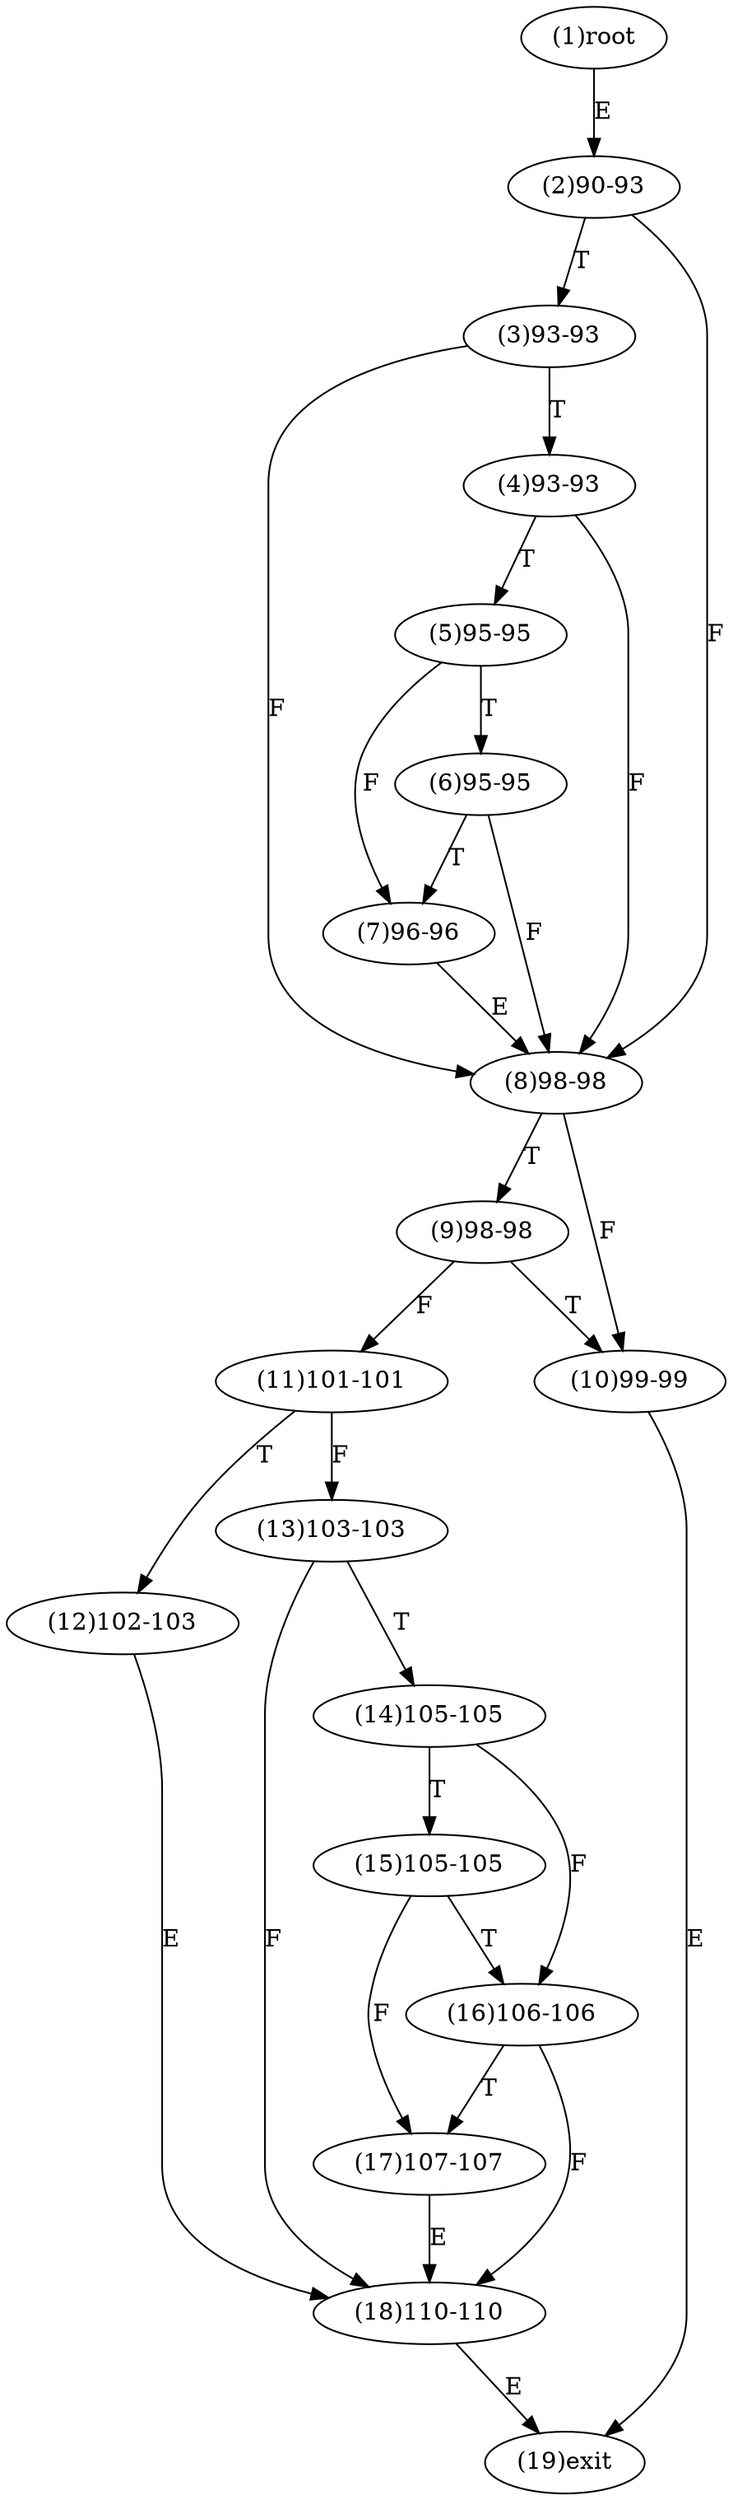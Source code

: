 digraph "" { 
1[ label="(1)root"];
2[ label="(2)90-93"];
3[ label="(3)93-93"];
4[ label="(4)93-93"];
5[ label="(5)95-95"];
6[ label="(6)95-95"];
7[ label="(7)96-96"];
8[ label="(8)98-98"];
9[ label="(9)98-98"];
10[ label="(10)99-99"];
11[ label="(11)101-101"];
12[ label="(12)102-103"];
13[ label="(13)103-103"];
14[ label="(14)105-105"];
15[ label="(15)105-105"];
17[ label="(17)107-107"];
16[ label="(16)106-106"];
19[ label="(19)exit"];
18[ label="(18)110-110"];
1->2[ label="E"];
2->8[ label="F"];
2->3[ label="T"];
3->8[ label="F"];
3->4[ label="T"];
4->8[ label="F"];
4->5[ label="T"];
5->7[ label="F"];
5->6[ label="T"];
6->8[ label="F"];
6->7[ label="T"];
7->8[ label="E"];
8->10[ label="F"];
8->9[ label="T"];
9->11[ label="F"];
9->10[ label="T"];
10->19[ label="E"];
11->13[ label="F"];
11->12[ label="T"];
12->18[ label="E"];
13->18[ label="F"];
13->14[ label="T"];
14->16[ label="F"];
14->15[ label="T"];
15->17[ label="F"];
15->16[ label="T"];
16->18[ label="F"];
16->17[ label="T"];
17->18[ label="E"];
18->19[ label="E"];
}